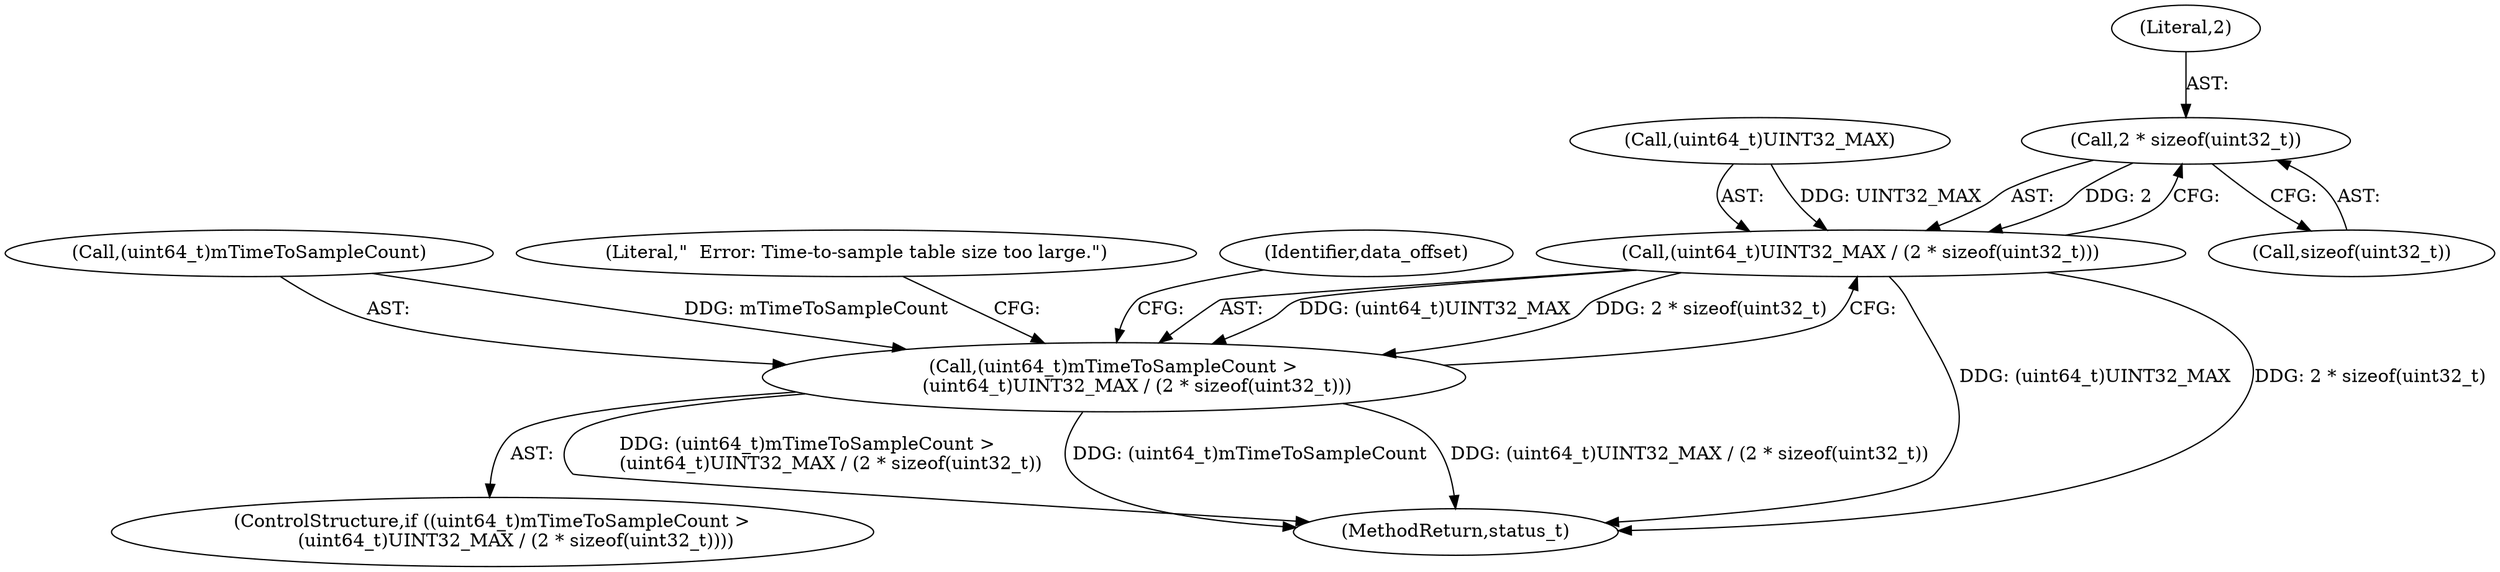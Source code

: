 digraph "0_Android_45737cb776625f17384540523674761e6313e6d4_1@API" {
"1000161" [label="(Call,2 * sizeof(uint32_t))"];
"1000157" [label="(Call,(uint64_t)UINT32_MAX / (2 * sizeof(uint32_t)))"];
"1000153" [label="(Call,(uint64_t)mTimeToSampleCount >\n        (uint64_t)UINT32_MAX / (2 * sizeof(uint32_t)))"];
"1000161" [label="(Call,2 * sizeof(uint32_t))"];
"1000152" [label="(ControlStructure,if ((uint64_t)mTimeToSampleCount >\n        (uint64_t)UINT32_MAX / (2 * sizeof(uint32_t))))"];
"1000206" [label="(MethodReturn,status_t)"];
"1000154" [label="(Call,(uint64_t)mTimeToSampleCount)"];
"1000162" [label="(Literal,2)"];
"1000153" [label="(Call,(uint64_t)mTimeToSampleCount >\n        (uint64_t)UINT32_MAX / (2 * sizeof(uint32_t)))"];
"1000157" [label="(Call,(uint64_t)UINT32_MAX / (2 * sizeof(uint32_t)))"];
"1000167" [label="(Literal,\"  Error: Time-to-sample table size too large.\")"];
"1000158" [label="(Call,(uint64_t)UINT32_MAX)"];
"1000174" [label="(Identifier,data_offset)"];
"1000163" [label="(Call,sizeof(uint32_t))"];
"1000161" -> "1000157"  [label="AST: "];
"1000161" -> "1000163"  [label="CFG: "];
"1000162" -> "1000161"  [label="AST: "];
"1000163" -> "1000161"  [label="AST: "];
"1000157" -> "1000161"  [label="CFG: "];
"1000161" -> "1000157"  [label="DDG: 2"];
"1000157" -> "1000153"  [label="AST: "];
"1000158" -> "1000157"  [label="AST: "];
"1000153" -> "1000157"  [label="CFG: "];
"1000157" -> "1000206"  [label="DDG: (uint64_t)UINT32_MAX"];
"1000157" -> "1000206"  [label="DDG: 2 * sizeof(uint32_t)"];
"1000157" -> "1000153"  [label="DDG: (uint64_t)UINT32_MAX"];
"1000157" -> "1000153"  [label="DDG: 2 * sizeof(uint32_t)"];
"1000158" -> "1000157"  [label="DDG: UINT32_MAX"];
"1000153" -> "1000152"  [label="AST: "];
"1000154" -> "1000153"  [label="AST: "];
"1000167" -> "1000153"  [label="CFG: "];
"1000174" -> "1000153"  [label="CFG: "];
"1000153" -> "1000206"  [label="DDG: (uint64_t)mTimeToSampleCount >\n        (uint64_t)UINT32_MAX / (2 * sizeof(uint32_t))"];
"1000153" -> "1000206"  [label="DDG: (uint64_t)mTimeToSampleCount"];
"1000153" -> "1000206"  [label="DDG: (uint64_t)UINT32_MAX / (2 * sizeof(uint32_t))"];
"1000154" -> "1000153"  [label="DDG: mTimeToSampleCount"];
}
